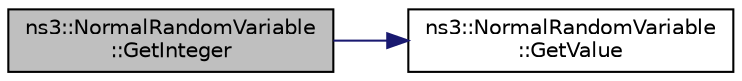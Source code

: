 digraph "ns3::NormalRandomVariable::GetInteger"
{
 // LATEX_PDF_SIZE
  edge [fontname="Helvetica",fontsize="10",labelfontname="Helvetica",labelfontsize="10"];
  node [fontname="Helvetica",fontsize="10",shape=record];
  rankdir="LR";
  Node1 [label="ns3::NormalRandomVariable\l::GetInteger",height=0.2,width=0.4,color="black", fillcolor="grey75", style="filled", fontcolor="black",tooltip="Returns a random unsigned integer from a normal distribution with the current mean,..."];
  Node1 -> Node2 [color="midnightblue",fontsize="10",style="solid",fontname="Helvetica"];
  Node2 [label="ns3::NormalRandomVariable\l::GetValue",height=0.2,width=0.4,color="black", fillcolor="white", style="filled",URL="$classns3_1_1_normal_random_variable.html#ab2a04ca1bd9177ecdc7530e525c216e3",tooltip="Returns a random double from a normal distribution with the current mean, variance,..."];
}
